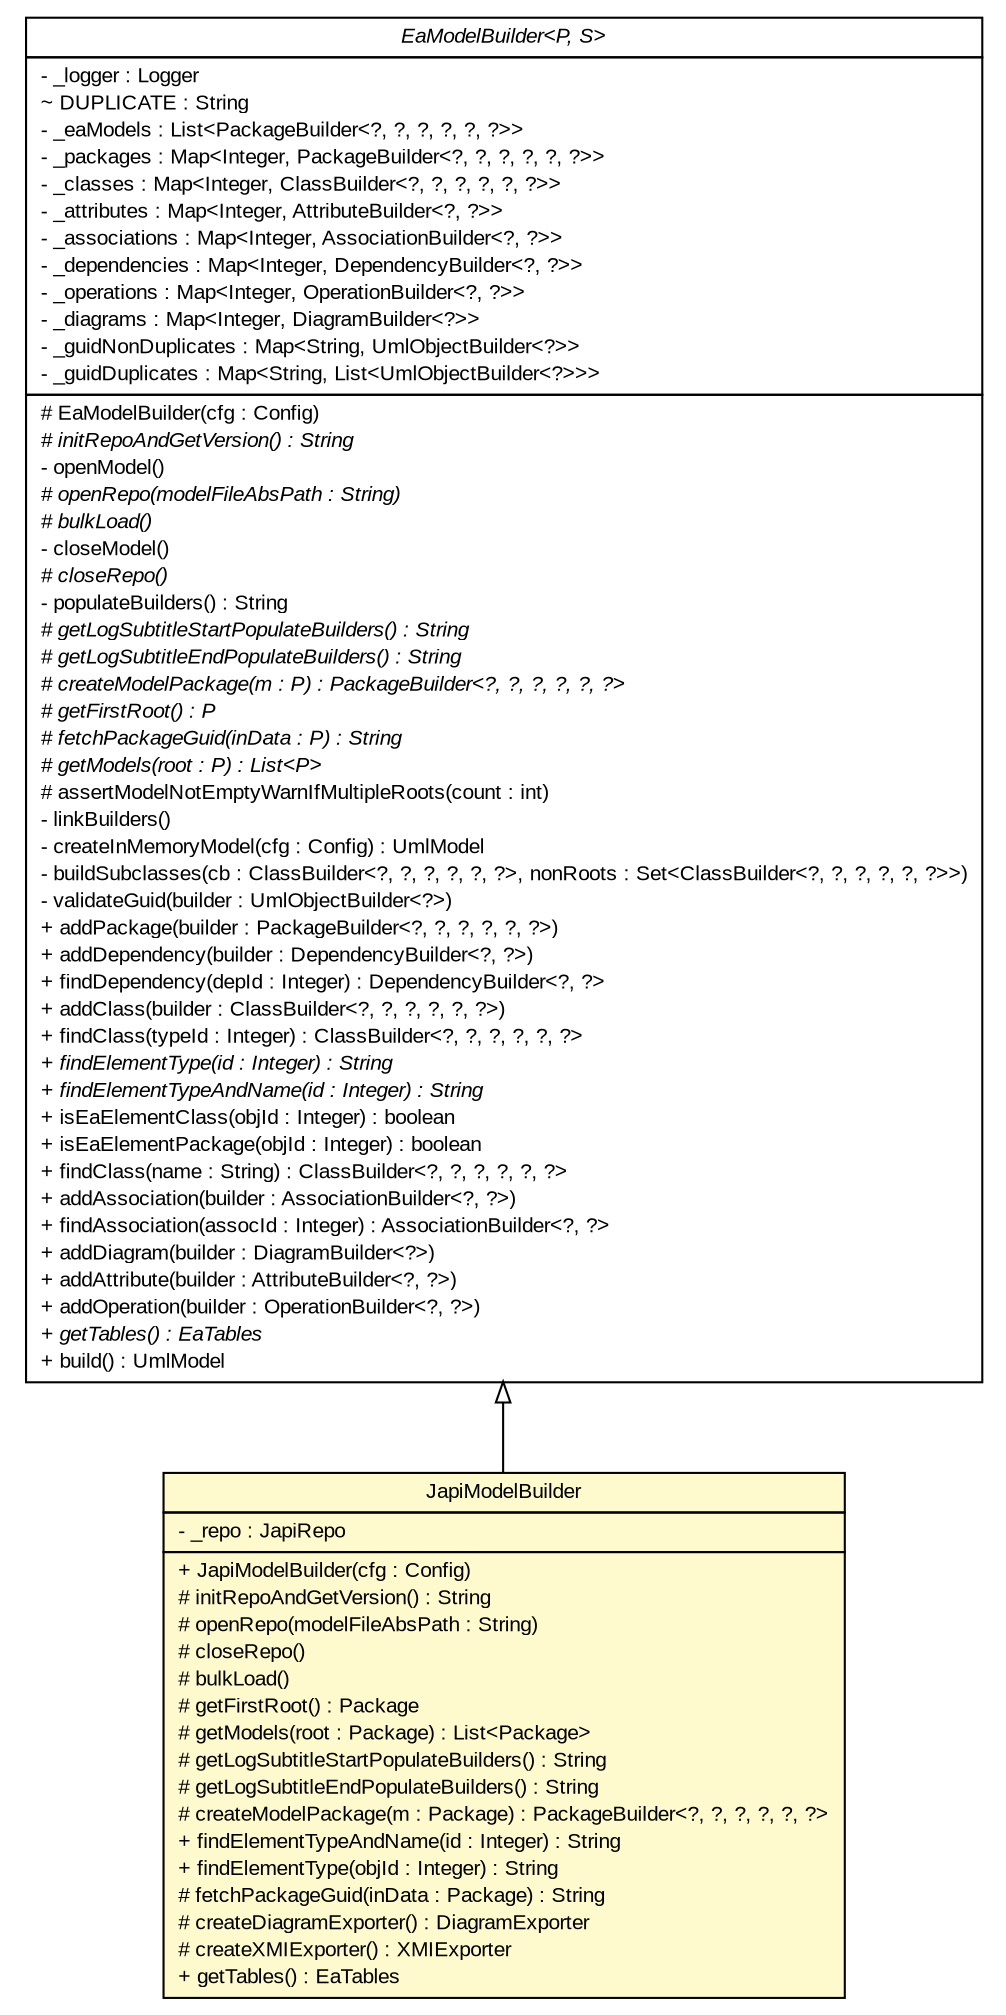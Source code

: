 #!/usr/local/bin/dot
#
# Class diagram 
# Generated by UMLGraph version R5_6_6-6-g3bdff0 (http://www.umlgraph.org/)
#

digraph G {
	edge [fontname="arial",fontsize=10,labelfontname="arial",labelfontsize=10];
	node [fontname="arial",fontsize=10,shape=plaintext];
	nodesep=0.25;
	ranksep=0.5;
	// org.tanjakostic.jcleancim.builder.ea.EaModelBuilder<P, S>
	c126812 [label=<<table title="org.tanjakostic.jcleancim.builder.ea.EaModelBuilder" border="0" cellborder="1" cellspacing="0" cellpadding="2" port="p" href="../EaModelBuilder.html">
		<tr><td><table border="0" cellspacing="0" cellpadding="1">
<tr><td align="center" balign="center"><font face="Arial Italic"> EaModelBuilder&lt;P, S&gt; </font></td></tr>
		</table></td></tr>
		<tr><td><table border="0" cellspacing="0" cellpadding="1">
<tr><td align="left" balign="left"> - _logger : Logger </td></tr>
<tr><td align="left" balign="left"> ~ DUPLICATE : String </td></tr>
<tr><td align="left" balign="left"> - _eaModels : List&lt;PackageBuilder&lt;?, ?, ?, ?, ?, ?&gt;&gt; </td></tr>
<tr><td align="left" balign="left"> - _packages : Map&lt;Integer, PackageBuilder&lt;?, ?, ?, ?, ?, ?&gt;&gt; </td></tr>
<tr><td align="left" balign="left"> - _classes : Map&lt;Integer, ClassBuilder&lt;?, ?, ?, ?, ?, ?&gt;&gt; </td></tr>
<tr><td align="left" balign="left"> - _attributes : Map&lt;Integer, AttributeBuilder&lt;?, ?&gt;&gt; </td></tr>
<tr><td align="left" balign="left"> - _associations : Map&lt;Integer, AssociationBuilder&lt;?, ?&gt;&gt; </td></tr>
<tr><td align="left" balign="left"> - _dependencies : Map&lt;Integer, DependencyBuilder&lt;?, ?&gt;&gt; </td></tr>
<tr><td align="left" balign="left"> - _operations : Map&lt;Integer, OperationBuilder&lt;?, ?&gt;&gt; </td></tr>
<tr><td align="left" balign="left"> - _diagrams : Map&lt;Integer, DiagramBuilder&lt;?&gt;&gt; </td></tr>
<tr><td align="left" balign="left"> - _guidNonDuplicates : Map&lt;String, UmlObjectBuilder&lt;?&gt;&gt; </td></tr>
<tr><td align="left" balign="left"> - _guidDuplicates : Map&lt;String, List&lt;UmlObjectBuilder&lt;?&gt;&gt;&gt; </td></tr>
		</table></td></tr>
		<tr><td><table border="0" cellspacing="0" cellpadding="1">
<tr><td align="left" balign="left"> # EaModelBuilder(cfg : Config) </td></tr>
<tr><td align="left" balign="left"><font face="Arial Italic" point-size="10.0"> # initRepoAndGetVersion() : String </font></td></tr>
<tr><td align="left" balign="left"> - openModel() </td></tr>
<tr><td align="left" balign="left"><font face="Arial Italic" point-size="10.0"> # openRepo(modelFileAbsPath : String) </font></td></tr>
<tr><td align="left" balign="left"><font face="Arial Italic" point-size="10.0"> # bulkLoad() </font></td></tr>
<tr><td align="left" balign="left"> - closeModel() </td></tr>
<tr><td align="left" balign="left"><font face="Arial Italic" point-size="10.0"> # closeRepo() </font></td></tr>
<tr><td align="left" balign="left"> - populateBuilders() : String </td></tr>
<tr><td align="left" balign="left"><font face="Arial Italic" point-size="10.0"> # getLogSubtitleStartPopulateBuilders() : String </font></td></tr>
<tr><td align="left" balign="left"><font face="Arial Italic" point-size="10.0"> # getLogSubtitleEndPopulateBuilders() : String </font></td></tr>
<tr><td align="left" balign="left"><font face="Arial Italic" point-size="10.0"> # createModelPackage(m : P) : PackageBuilder&lt;?, ?, ?, ?, ?, ?&gt; </font></td></tr>
<tr><td align="left" balign="left"><font face="Arial Italic" point-size="10.0"> # getFirstRoot() : P </font></td></tr>
<tr><td align="left" balign="left"><font face="Arial Italic" point-size="10.0"> # fetchPackageGuid(inData : P) : String </font></td></tr>
<tr><td align="left" balign="left"><font face="Arial Italic" point-size="10.0"> # getModels(root : P) : List&lt;P&gt; </font></td></tr>
<tr><td align="left" balign="left"> # assertModelNotEmptyWarnIfMultipleRoots(count : int) </td></tr>
<tr><td align="left" balign="left"> - linkBuilders() </td></tr>
<tr><td align="left" balign="left"> - createInMemoryModel(cfg : Config) : UmlModel </td></tr>
<tr><td align="left" balign="left"> - buildSubclasses(cb : ClassBuilder&lt;?, ?, ?, ?, ?, ?&gt;, nonRoots : Set&lt;ClassBuilder&lt;?, ?, ?, ?, ?, ?&gt;&gt;) </td></tr>
<tr><td align="left" balign="left"> - validateGuid(builder : UmlObjectBuilder&lt;?&gt;) </td></tr>
<tr><td align="left" balign="left"> + addPackage(builder : PackageBuilder&lt;?, ?, ?, ?, ?, ?&gt;) </td></tr>
<tr><td align="left" balign="left"> + addDependency(builder : DependencyBuilder&lt;?, ?&gt;) </td></tr>
<tr><td align="left" balign="left"> + findDependency(depId : Integer) : DependencyBuilder&lt;?, ?&gt; </td></tr>
<tr><td align="left" balign="left"> + addClass(builder : ClassBuilder&lt;?, ?, ?, ?, ?, ?&gt;) </td></tr>
<tr><td align="left" balign="left"> + findClass(typeId : Integer) : ClassBuilder&lt;?, ?, ?, ?, ?, ?&gt; </td></tr>
<tr><td align="left" balign="left"><font face="Arial Italic" point-size="10.0"> + findElementType(id : Integer) : String </font></td></tr>
<tr><td align="left" balign="left"><font face="Arial Italic" point-size="10.0"> + findElementTypeAndName(id : Integer) : String </font></td></tr>
<tr><td align="left" balign="left"> + isEaElementClass(objId : Integer) : boolean </td></tr>
<tr><td align="left" balign="left"> + isEaElementPackage(objId : Integer) : boolean </td></tr>
<tr><td align="left" balign="left"> + findClass(name : String) : ClassBuilder&lt;?, ?, ?, ?, ?, ?&gt; </td></tr>
<tr><td align="left" balign="left"> + addAssociation(builder : AssociationBuilder&lt;?, ?&gt;) </td></tr>
<tr><td align="left" balign="left"> + findAssociation(assocId : Integer) : AssociationBuilder&lt;?, ?&gt; </td></tr>
<tr><td align="left" balign="left"> + addDiagram(builder : DiagramBuilder&lt;?&gt;) </td></tr>
<tr><td align="left" balign="left"> + addAttribute(builder : AttributeBuilder&lt;?, ?&gt;) </td></tr>
<tr><td align="left" balign="left"> + addOperation(builder : OperationBuilder&lt;?, ?&gt;) </td></tr>
<tr><td align="left" balign="left"><font face="Arial Italic" point-size="10.0"> + getTables() : EaTables </font></td></tr>
<tr><td align="left" balign="left"> + build() : UmlModel </td></tr>
		</table></td></tr>
		</table>>, URL="../EaModelBuilder.html", fontname="arial", fontcolor="black", fontsize=10.0];
	// org.tanjakostic.jcleancim.builder.ea.japi.JapiModelBuilder
	c126842 [label=<<table title="org.tanjakostic.jcleancim.builder.ea.japi.JapiModelBuilder" border="0" cellborder="1" cellspacing="0" cellpadding="2" port="p" bgcolor="lemonChiffon" href="./JapiModelBuilder.html">
		<tr><td><table border="0" cellspacing="0" cellpadding="1">
<tr><td align="center" balign="center"> JapiModelBuilder </td></tr>
		</table></td></tr>
		<tr><td><table border="0" cellspacing="0" cellpadding="1">
<tr><td align="left" balign="left"> - _repo : JapiRepo </td></tr>
		</table></td></tr>
		<tr><td><table border="0" cellspacing="0" cellpadding="1">
<tr><td align="left" balign="left"> + JapiModelBuilder(cfg : Config) </td></tr>
<tr><td align="left" balign="left"> # initRepoAndGetVersion() : String </td></tr>
<tr><td align="left" balign="left"> # openRepo(modelFileAbsPath : String) </td></tr>
<tr><td align="left" balign="left"> # closeRepo() </td></tr>
<tr><td align="left" balign="left"> # bulkLoad() </td></tr>
<tr><td align="left" balign="left"> # getFirstRoot() : Package </td></tr>
<tr><td align="left" balign="left"> # getModels(root : Package) : List&lt;Package&gt; </td></tr>
<tr><td align="left" balign="left"> # getLogSubtitleStartPopulateBuilders() : String </td></tr>
<tr><td align="left" balign="left"> # getLogSubtitleEndPopulateBuilders() : String </td></tr>
<tr><td align="left" balign="left"> # createModelPackage(m : Package) : PackageBuilder&lt;?, ?, ?, ?, ?, ?&gt; </td></tr>
<tr><td align="left" balign="left"> + findElementTypeAndName(id : Integer) : String </td></tr>
<tr><td align="left" balign="left"> + findElementType(objId : Integer) : String </td></tr>
<tr><td align="left" balign="left"> # fetchPackageGuid(inData : Package) : String </td></tr>
<tr><td align="left" balign="left"> # createDiagramExporter() : DiagramExporter </td></tr>
<tr><td align="left" balign="left"> # createXMIExporter() : XMIExporter </td></tr>
<tr><td align="left" balign="left"> + getTables() : EaTables </td></tr>
		</table></td></tr>
		</table>>, URL="./JapiModelBuilder.html", fontname="arial", fontcolor="black", fontsize=10.0];
	//org.tanjakostic.jcleancim.builder.ea.japi.JapiModelBuilder extends org.tanjakostic.jcleancim.builder.ea.EaModelBuilder<org.sparx.Package, org.sparx.Package>
	c126812:p -> c126842:p [dir=back,arrowtail=empty];
}

